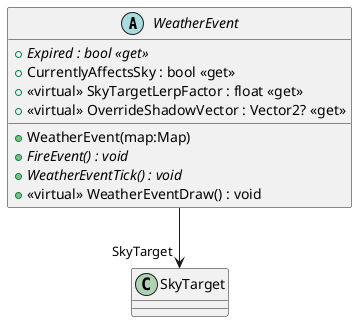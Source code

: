 @startuml
abstract class WeatherEvent {
    + {abstract} Expired : bool <<get>>
    + CurrentlyAffectsSky : bool <<get>>
    + <<virtual>> SkyTargetLerpFactor : float <<get>>
    + <<virtual>> OverrideShadowVector : Vector2? <<get>>
    + WeatherEvent(map:Map)
    + {abstract} FireEvent() : void
    + {abstract} WeatherEventTick() : void
    + <<virtual>> WeatherEventDraw() : void
}
WeatherEvent --> "SkyTarget" SkyTarget
@enduml
